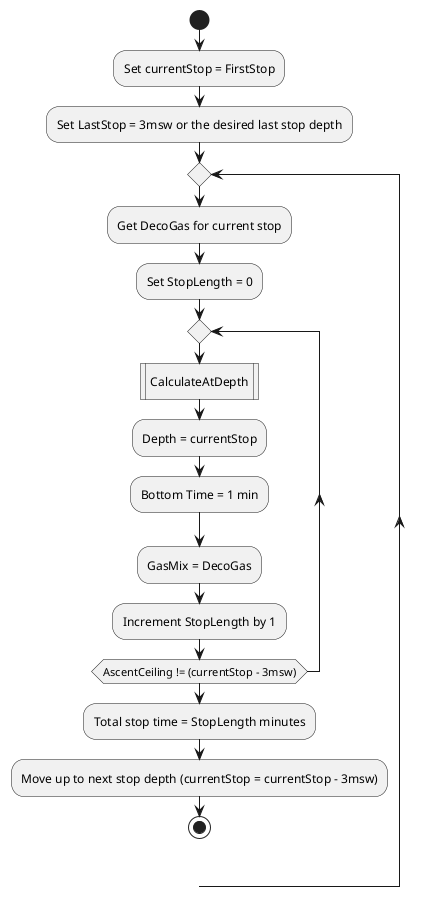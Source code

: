 ﻿@startuml
start

:Set currentStop = FirstStop;
:Set LastStop = 3msw or the desired last stop depth;

repeat
  :Get DecoGas for current stop;
  :Set StopLength = 0;
  
  repeat
    :CalculateAtDepth|
    :Depth = currentStop;
    :Bottom Time = 1 min;
    :GasMix = DecoGas;
    :Increment StopLength by 1;
  repeat while (AscentCeiling != (currentStop - 3msw))
  
  :Total stop time = StopLength minutes;
  :Move up to next stop depth (currentStop = currentStop - 3msw);


stop
@enduml
